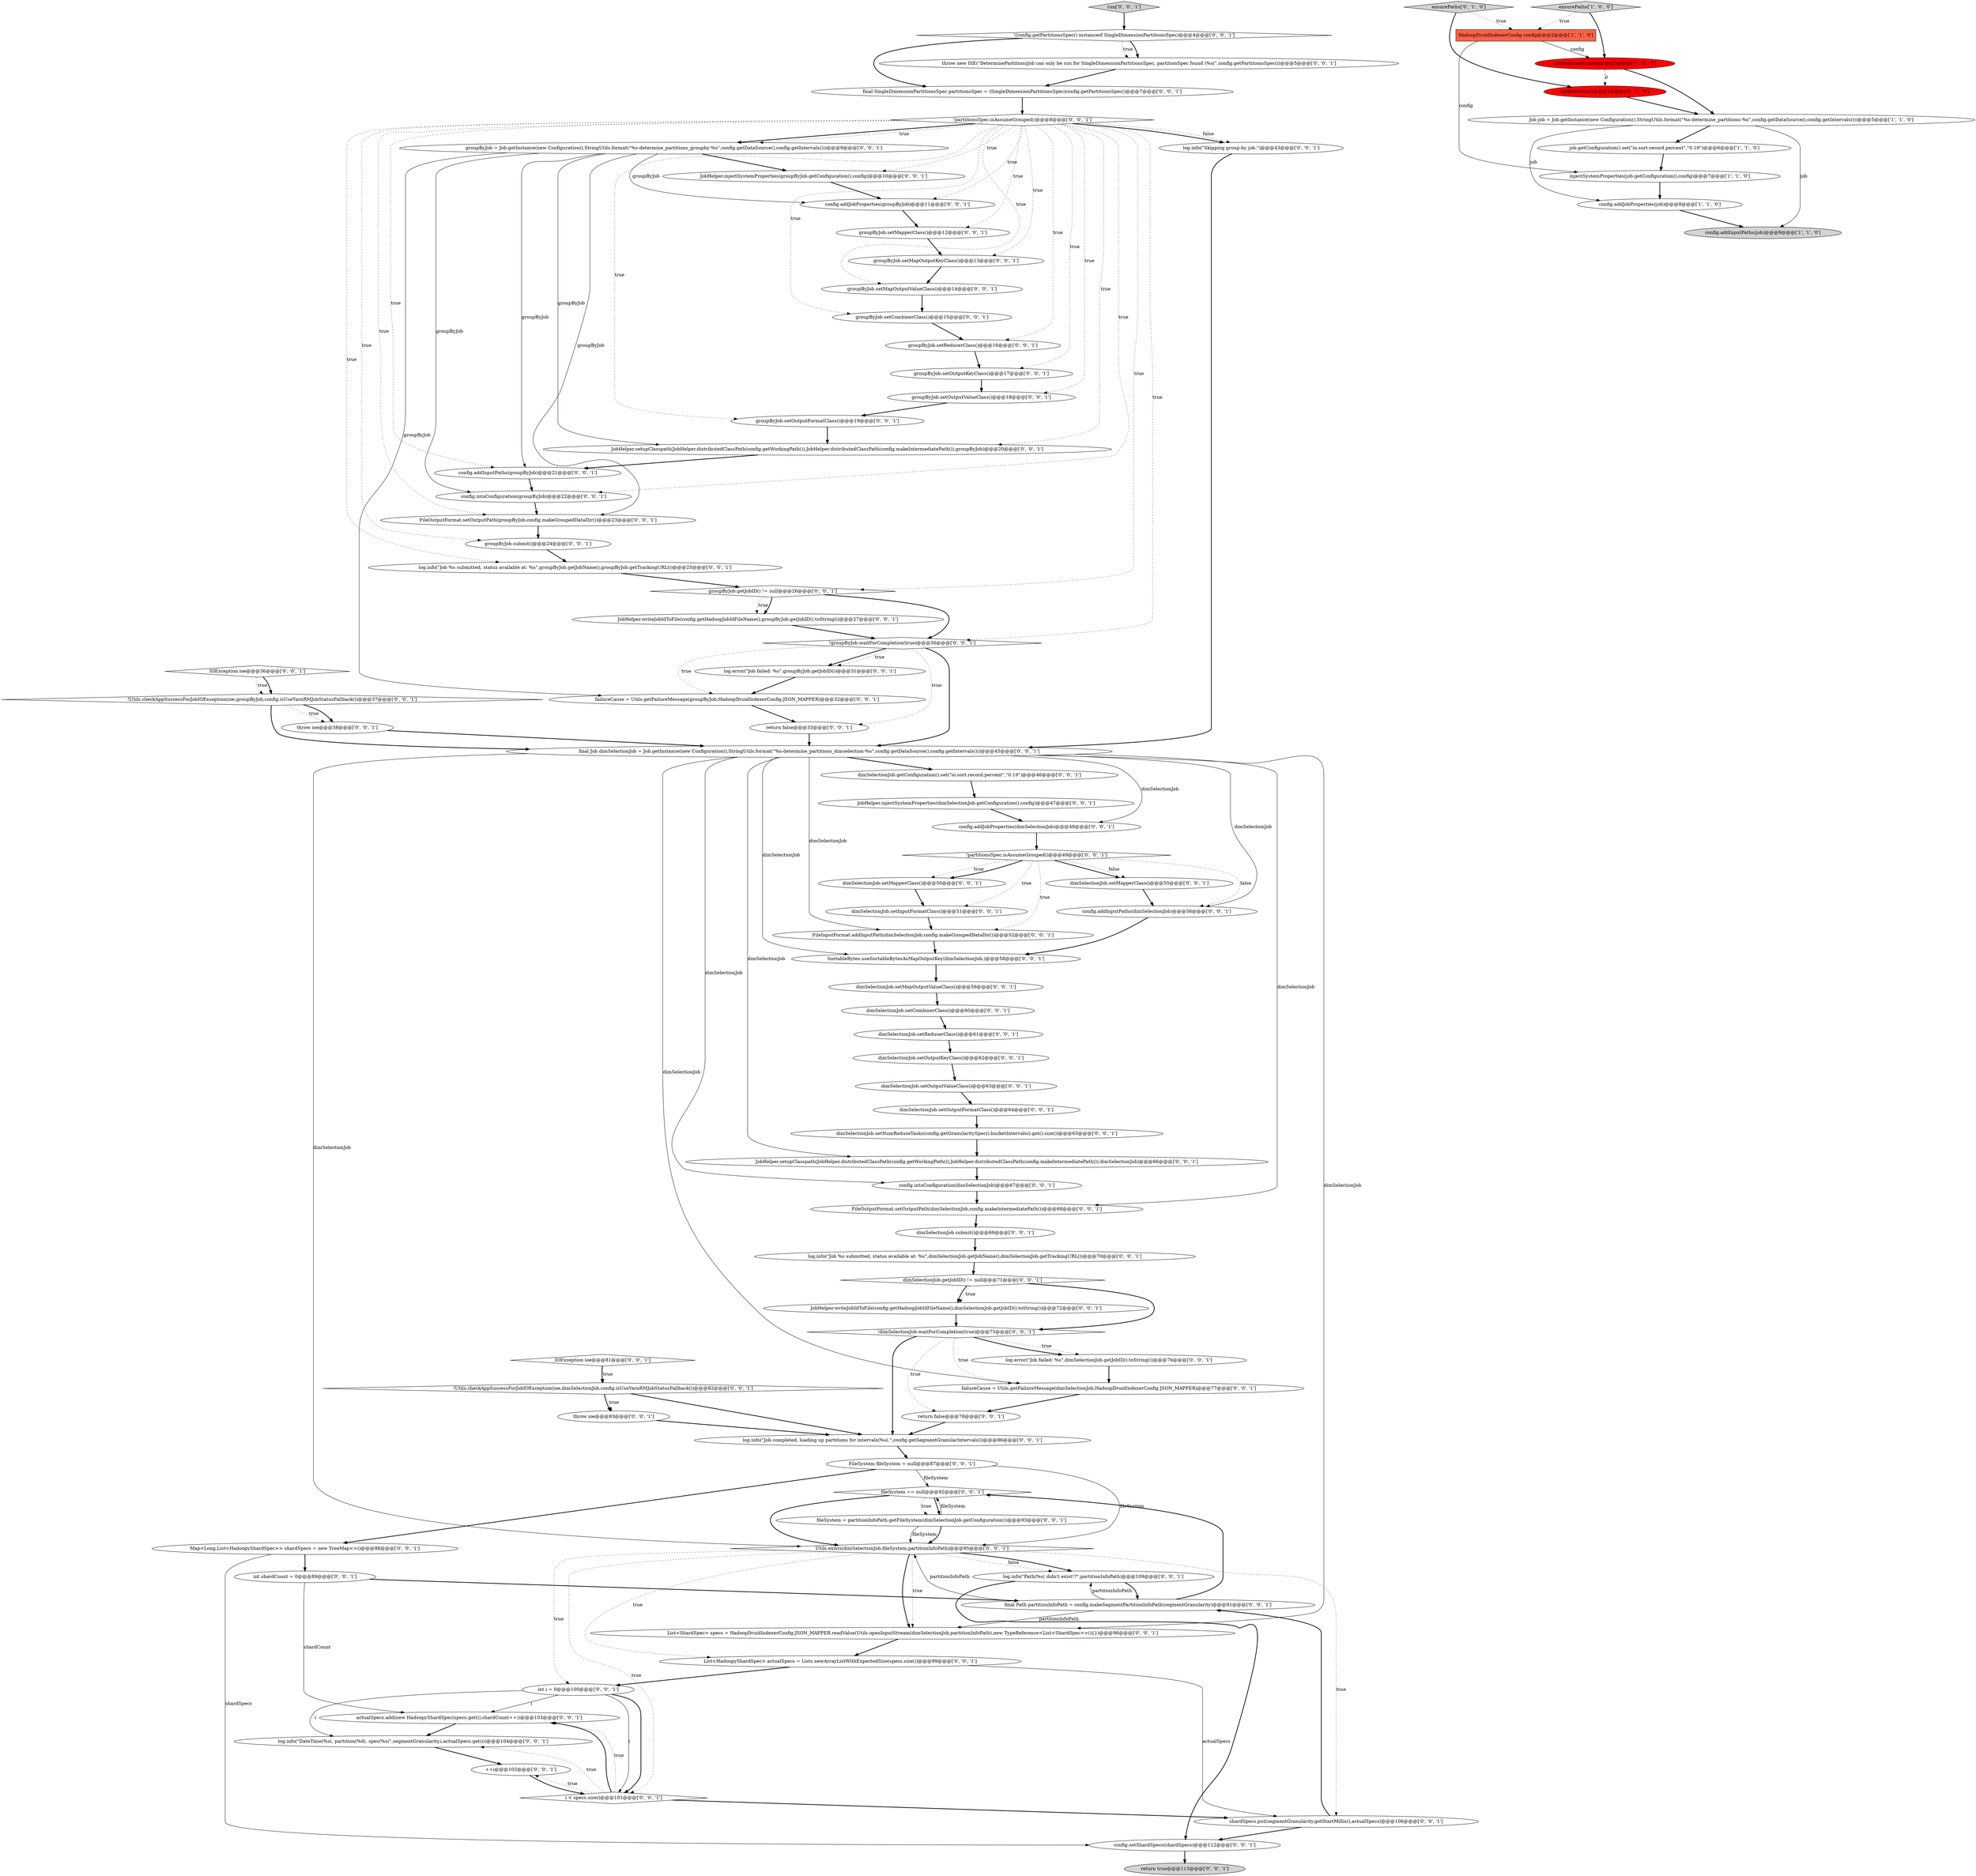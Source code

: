digraph {
25 [style = filled, label = "dimSelectionJob.setOutputFormatClass()@@@64@@@['0', '0', '1']", fillcolor = white, shape = ellipse image = "AAA0AAABBB3BBB"];
65 [style = filled, label = "dimSelectionJob.setOutputValueClass()@@@63@@@['0', '0', '1']", fillcolor = white, shape = ellipse image = "AAA0AAABBB3BBB"];
32 [style = filled, label = "config.setShardSpecs(shardSpecs)@@@112@@@['0', '0', '1']", fillcolor = white, shape = ellipse image = "AAA0AAABBB3BBB"];
14 [style = filled, label = "groupByJob.submit()@@@24@@@['0', '0', '1']", fillcolor = white, shape = ellipse image = "AAA0AAABBB3BBB"];
56 [style = filled, label = "fileSystem == null@@@92@@@['0', '0', '1']", fillcolor = white, shape = diamond image = "AAA0AAABBB3BBB"];
0 [style = filled, label = "authenticate(config)@@@3@@@['1', '0', '0']", fillcolor = red, shape = ellipse image = "AAA1AAABBB1BBB"];
70 [style = filled, label = "dimSelectionJob.setOutputKeyClass()@@@62@@@['0', '0', '1']", fillcolor = white, shape = ellipse image = "AAA0AAABBB3BBB"];
54 [style = filled, label = "dimSelectionJob.getJobID() != null@@@71@@@['0', '0', '1']", fillcolor = white, shape = diamond image = "AAA0AAABBB3BBB"];
8 [style = filled, label = "authenticate()@@@3@@@['0', '1', '0']", fillcolor = red, shape = ellipse image = "AAA1AAABBB2BBB"];
84 [style = filled, label = "int shardCount = 0@@@89@@@['0', '0', '1']", fillcolor = white, shape = ellipse image = "AAA0AAABBB3BBB"];
27 [style = filled, label = "return true@@@113@@@['0', '0', '1']", fillcolor = lightgray, shape = ellipse image = "AAA0AAABBB3BBB"];
52 [style = filled, label = "dimSelectionJob.getConfiguration().set(\"io.sort.record.percent\",\"0.19\")@@@46@@@['0', '0', '1']", fillcolor = white, shape = ellipse image = "AAA0AAABBB3BBB"];
90 [style = filled, label = "JobHelper.writeJobIdToFile(config.getHadoopJobIdFileName(),dimSelectionJob.getJobID().toString())@@@72@@@['0', '0', '1']", fillcolor = white, shape = ellipse image = "AAA0AAABBB3BBB"];
16 [style = filled, label = "log.info(\"Path(%s( didn't exist!?\",partitionInfoPath)@@@109@@@['0', '0', '1']", fillcolor = white, shape = ellipse image = "AAA0AAABBB3BBB"];
49 [style = filled, label = "failureCause = Utils.getFailureMessage(groupByJob,HadoopDruidIndexerConfig.JSON_MAPPER)@@@32@@@['0', '0', '1']", fillcolor = white, shape = ellipse image = "AAA0AAABBB3BBB"];
78 [style = filled, label = "dimSelectionJob.setMapperClass()@@@55@@@['0', '0', '1']", fillcolor = white, shape = ellipse image = "AAA0AAABBB3BBB"];
69 [style = filled, label = "throw ioe@@@38@@@['0', '0', '1']", fillcolor = white, shape = ellipse image = "AAA0AAABBB3BBB"];
5 [style = filled, label = "HadoopDruidIndexerConfig config@@@2@@@['1', '1', '0']", fillcolor = tomato, shape = box image = "AAA0AAABBB1BBB"];
67 [style = filled, label = "config.addInputPaths(groupByJob)@@@21@@@['0', '0', '1']", fillcolor = white, shape = ellipse image = "AAA0AAABBB3BBB"];
85 [style = filled, label = "groupByJob = Job.getInstance(new Configuration(),StringUtils.format(\"%s-determine_partitions_groupby-%s\",config.getDataSource(),config.getIntervals()))@@@9@@@['0', '0', '1']", fillcolor = white, shape = ellipse image = "AAA0AAABBB3BBB"];
29 [style = filled, label = "shardSpecs.put(segmentGranularity.getStartMillis(),actualSpecs)@@@106@@@['0', '0', '1']", fillcolor = white, shape = ellipse image = "AAA0AAABBB3BBB"];
64 [style = filled, label = "JobHelper.injectSystemProperties(dimSelectionJob.getConfiguration(),config)@@@47@@@['0', '0', '1']", fillcolor = white, shape = ellipse image = "AAA0AAABBB3BBB"];
18 [style = filled, label = "config.intoConfiguration(groupByJob)@@@22@@@['0', '0', '1']", fillcolor = white, shape = ellipse image = "AAA0AAABBB3BBB"];
66 [style = filled, label = "List<HadoopyShardSpec> actualSpecs = Lists.newArrayListWithExpectedSize(specs.size())@@@99@@@['0', '0', '1']", fillcolor = white, shape = ellipse image = "AAA0AAABBB3BBB"];
26 [style = filled, label = "config.addInputPaths(dimSelectionJob)@@@56@@@['0', '0', '1']", fillcolor = white, shape = ellipse image = "AAA0AAABBB3BBB"];
31 [style = filled, label = "JobHelper.setupClasspath(JobHelper.distributedClassPath(config.getWorkingPath()),JobHelper.distributedClassPath(config.makeIntermediatePath()),dimSelectionJob)@@@66@@@['0', '0', '1']", fillcolor = white, shape = ellipse image = "AAA0AAABBB3BBB"];
46 [style = filled, label = "return false@@@33@@@['0', '0', '1']", fillcolor = white, shape = ellipse image = "AAA0AAABBB3BBB"];
92 [style = filled, label = "FileOutputFormat.setOutputPath(dimSelectionJob,config.makeIntermediatePath())@@@68@@@['0', '0', '1']", fillcolor = white, shape = ellipse image = "AAA0AAABBB3BBB"];
72 [style = filled, label = "!Utils.checkAppSuccessForJobIOException(ioe,dimSelectionJob,config.isUseYarnRMJobStatusFallback())@@@82@@@['0', '0', '1']", fillcolor = white, shape = diamond image = "AAA0AAABBB3BBB"];
75 [style = filled, label = "dimSelectionJob.setMapOutputValueClass()@@@59@@@['0', '0', '1']", fillcolor = white, shape = ellipse image = "AAA0AAABBB3BBB"];
7 [style = filled, label = "Job job = Job.getInstance(new Configuration(),StringUtils.format(\"%s-determine_partitions-%s\",config.getDataSource(),config.getIntervals()))@@@5@@@['1', '1', '0']", fillcolor = white, shape = ellipse image = "AAA0AAABBB1BBB"];
30 [style = filled, label = "FileSystem fileSystem = null@@@87@@@['0', '0', '1']", fillcolor = white, shape = ellipse image = "AAA0AAABBB3BBB"];
59 [style = filled, label = "actualSpecs.add(new HadoopyShardSpec(specs.get(i),shardCount++))@@@103@@@['0', '0', '1']", fillcolor = white, shape = ellipse image = "AAA0AAABBB3BBB"];
53 [style = filled, label = "groupByJob.setReducerClass()@@@16@@@['0', '0', '1']", fillcolor = white, shape = ellipse image = "AAA0AAABBB3BBB"];
79 [style = filled, label = "dimSelectionJob.setCombinerClass()@@@60@@@['0', '0', '1']", fillcolor = white, shape = ellipse image = "AAA0AAABBB3BBB"];
62 [style = filled, label = "!(config.getPartitionsSpec() instanceof SingleDimensionPartitionsSpec)@@@4@@@['0', '0', '1']", fillcolor = white, shape = diamond image = "AAA0AAABBB3BBB"];
50 [style = filled, label = "SortableBytes.useSortableBytesAsMapOutputKey(dimSelectionJob,)@@@58@@@['0', '0', '1']", fillcolor = white, shape = ellipse image = "AAA0AAABBB3BBB"];
73 [style = filled, label = "FileOutputFormat.setOutputPath(groupByJob,config.makeGroupedDataDir())@@@23@@@['0', '0', '1']", fillcolor = white, shape = ellipse image = "AAA0AAABBB3BBB"];
42 [style = filled, label = "Utils.exists(dimSelectionJob,fileSystem,partitionInfoPath)@@@95@@@['0', '0', '1']", fillcolor = white, shape = diamond image = "AAA0AAABBB3BBB"];
11 [style = filled, label = "config.addJobProperties(groupByJob)@@@11@@@['0', '0', '1']", fillcolor = white, shape = ellipse image = "AAA0AAABBB3BBB"];
76 [style = filled, label = "dimSelectionJob.setNumReduceTasks(config.getGranularitySpec().bucketIntervals().get().size())@@@65@@@['0', '0', '1']", fillcolor = white, shape = ellipse image = "AAA0AAABBB3BBB"];
28 [style = filled, label = "!partitionsSpec.isAssumeGrouped()@@@49@@@['0', '0', '1']", fillcolor = white, shape = diamond image = "AAA0AAABBB3BBB"];
88 [style = filled, label = "groupByJob.setCombinerClass()@@@15@@@['0', '0', '1']", fillcolor = white, shape = ellipse image = "AAA0AAABBB3BBB"];
71 [style = filled, label = "List<ShardSpec> specs = HadoopDruidIndexerConfig.JSON_MAPPER.readValue(Utils.openInputStream(dimSelectionJob,partitionInfoPath),new TypeReference<List<ShardSpec>>(){})@@@96@@@['0', '0', '1']", fillcolor = white, shape = ellipse image = "AAA0AAABBB3BBB"];
83 [style = filled, label = "dimSelectionJob.setReducerClass()@@@61@@@['0', '0', '1']", fillcolor = white, shape = ellipse image = "AAA0AAABBB3BBB"];
20 [style = filled, label = "final Job dimSelectionJob = Job.getInstance(new Configuration(),StringUtils.format(\"%s-determine_partitions_dimselection-%s\",config.getDataSource(),config.getIntervals()))@@@45@@@['0', '0', '1']", fillcolor = white, shape = ellipse image = "AAA0AAABBB3BBB"];
48 [style = filled, label = "return false@@@78@@@['0', '0', '1']", fillcolor = white, shape = ellipse image = "AAA0AAABBB3BBB"];
1 [style = filled, label = "ensurePaths['1', '0', '0']", fillcolor = lightgray, shape = diamond image = "AAA0AAABBB1BBB"];
10 [style = filled, label = "throw new ISE(\"DeterminePartitionsJob can only be run for SingleDimensionPartitionsSpec, partitionSpec found (%s(\",config.getPartitionsSpec())@@@5@@@['0', '0', '1']", fillcolor = white, shape = ellipse image = "AAA0AAABBB3BBB"];
51 [style = filled, label = "groupByJob.setMapOutputKeyClass()@@@13@@@['0', '0', '1']", fillcolor = white, shape = ellipse image = "AAA0AAABBB3BBB"];
36 [style = filled, label = "failureCause = Utils.getFailureMessage(dimSelectionJob,HadoopDruidIndexerConfig.JSON_MAPPER)@@@77@@@['0', '0', '1']", fillcolor = white, shape = ellipse image = "AAA0AAABBB3BBB"];
68 [style = filled, label = "log.info(\"Job %s submitted, status available at: %s\",dimSelectionJob.getJobName(),dimSelectionJob.getTrackingURL())@@@70@@@['0', '0', '1']", fillcolor = white, shape = ellipse image = "AAA0AAABBB3BBB"];
9 [style = filled, label = "ensurePaths['0', '1', '0']", fillcolor = lightgray, shape = diamond image = "AAA0AAABBB2BBB"];
17 [style = filled, label = "log.info(\"Job %s submitted, status available at: %s\",groupByJob.getJobName(),groupByJob.getTrackingURL())@@@25@@@['0', '0', '1']", fillcolor = white, shape = ellipse image = "AAA0AAABBB3BBB"];
39 [style = filled, label = "config.addJobProperties(dimSelectionJob)@@@48@@@['0', '0', '1']", fillcolor = white, shape = ellipse image = "AAA0AAABBB3BBB"];
12 [style = filled, label = "JobHelper.writeJobIdToFile(config.getHadoopJobIdFileName(),groupByJob.getJobID().toString())@@@27@@@['0', '0', '1']", fillcolor = white, shape = ellipse image = "AAA0AAABBB3BBB"];
55 [style = filled, label = "IOException ioe@@@81@@@['0', '0', '1']", fillcolor = white, shape = diamond image = "AAA0AAABBB3BBB"];
91 [style = filled, label = "++i@@@102@@@['0', '0', '1']", fillcolor = white, shape = ellipse image = "AAA0AAABBB3BBB"];
81 [style = filled, label = "groupByJob.setMapperClass()@@@12@@@['0', '0', '1']", fillcolor = white, shape = ellipse image = "AAA0AAABBB3BBB"];
21 [style = filled, label = "config.intoConfiguration(dimSelectionJob)@@@67@@@['0', '0', '1']", fillcolor = white, shape = ellipse image = "AAA0AAABBB3BBB"];
45 [style = filled, label = "int i = 0@@@100@@@['0', '0', '1']", fillcolor = white, shape = ellipse image = "AAA0AAABBB3BBB"];
3 [style = filled, label = "job.getConfiguration().set(\"io.sort.record.percent\",\"0.19\")@@@6@@@['1', '1', '0']", fillcolor = white, shape = ellipse image = "AAA0AAABBB1BBB"];
40 [style = filled, label = "dimSelectionJob.submit()@@@69@@@['0', '0', '1']", fillcolor = white, shape = ellipse image = "AAA0AAABBB3BBB"];
44 [style = filled, label = "run['0', '0', '1']", fillcolor = lightgray, shape = diamond image = "AAA0AAABBB3BBB"];
89 [style = filled, label = "final SingleDimensionPartitionsSpec partitionsSpec = (SingleDimensionPartitionsSpec)config.getPartitionsSpec()@@@7@@@['0', '0', '1']", fillcolor = white, shape = ellipse image = "AAA0AAABBB3BBB"];
43 [style = filled, label = "final Path partitionInfoPath = config.makeSegmentPartitionInfoPath(segmentGranularity)@@@91@@@['0', '0', '1']", fillcolor = white, shape = ellipse image = "AAA0AAABBB3BBB"];
23 [style = filled, label = "throw ioe@@@83@@@['0', '0', '1']", fillcolor = white, shape = ellipse image = "AAA0AAABBB3BBB"];
6 [style = filled, label = "config.addJobProperties(job)@@@8@@@['1', '1', '0']", fillcolor = white, shape = ellipse image = "AAA0AAABBB1BBB"];
35 [style = filled, label = "log.info(\"DateTime(%s(, partition(%d(, spec(%s(\",segmentGranularity,i,actualSpecs.get(i))@@@104@@@['0', '0', '1']", fillcolor = white, shape = ellipse image = "AAA0AAABBB3BBB"];
80 [style = filled, label = "!Utils.checkAppSuccessForJobIOException(ioe,groupByJob,config.isUseYarnRMJobStatusFallback())@@@37@@@['0', '0', '1']", fillcolor = white, shape = diamond image = "AAA0AAABBB3BBB"];
77 [style = filled, label = "groupByJob.setMapOutputValueClass()@@@14@@@['0', '0', '1']", fillcolor = white, shape = ellipse image = "AAA0AAABBB3BBB"];
19 [style = filled, label = "fileSystem = partitionInfoPath.getFileSystem(dimSelectionJob.getConfiguration())@@@93@@@['0', '0', '1']", fillcolor = white, shape = ellipse image = "AAA0AAABBB3BBB"];
61 [style = filled, label = "Map<Long,List<HadoopyShardSpec>> shardSpecs = new TreeMap<>()@@@88@@@['0', '0', '1']", fillcolor = white, shape = ellipse image = "AAA0AAABBB3BBB"];
63 [style = filled, label = "log.error(\"Job failed: %s\",groupByJob.getJobID())@@@31@@@['0', '0', '1']", fillcolor = white, shape = ellipse image = "AAA0AAABBB3BBB"];
58 [style = filled, label = "log.info(\"Job completed, loading up partitions for intervals(%s(.\",config.getSegmentGranularIntervals())@@@86@@@['0', '0', '1']", fillcolor = white, shape = ellipse image = "AAA0AAABBB3BBB"];
13 [style = filled, label = "!partitionsSpec.isAssumeGrouped()@@@8@@@['0', '0', '1']", fillcolor = white, shape = diamond image = "AAA0AAABBB3BBB"];
41 [style = filled, label = "IOException ioe@@@36@@@['0', '0', '1']", fillcolor = white, shape = diamond image = "AAA0AAABBB3BBB"];
74 [style = filled, label = "dimSelectionJob.setInputFormatClass()@@@51@@@['0', '0', '1']", fillcolor = white, shape = ellipse image = "AAA0AAABBB3BBB"];
60 [style = filled, label = "JobHelper.setupClasspath(JobHelper.distributedClassPath(config.getWorkingPath()),JobHelper.distributedClassPath(config.makeIntermediatePath()),groupByJob)@@@20@@@['0', '0', '1']", fillcolor = white, shape = ellipse image = "AAA0AAABBB3BBB"];
82 [style = filled, label = "log.error(\"Job failed: %s\",dimSelectionJob.getJobID().toString())@@@76@@@['0', '0', '1']", fillcolor = white, shape = ellipse image = "AAA0AAABBB3BBB"];
2 [style = filled, label = "config.addInputPaths(job)@@@9@@@['1', '1', '0']", fillcolor = lightgray, shape = ellipse image = "AAA0AAABBB1BBB"];
34 [style = filled, label = "dimSelectionJob.setMapperClass()@@@50@@@['0', '0', '1']", fillcolor = white, shape = ellipse image = "AAA0AAABBB3BBB"];
33 [style = filled, label = "JobHelper.injectSystemProperties(groupByJob.getConfiguration(),config)@@@10@@@['0', '0', '1']", fillcolor = white, shape = ellipse image = "AAA0AAABBB3BBB"];
37 [style = filled, label = "groupByJob.setOutputValueClass()@@@18@@@['0', '0', '1']", fillcolor = white, shape = ellipse image = "AAA0AAABBB3BBB"];
47 [style = filled, label = "groupByJob.setOutputFormatClass()@@@19@@@['0', '0', '1']", fillcolor = white, shape = ellipse image = "AAA0AAABBB3BBB"];
15 [style = filled, label = "groupByJob.getJobID() != null@@@26@@@['0', '0', '1']", fillcolor = white, shape = diamond image = "AAA0AAABBB3BBB"];
24 [style = filled, label = "FileInputFormat.addInputPath(dimSelectionJob,config.makeGroupedDataDir())@@@52@@@['0', '0', '1']", fillcolor = white, shape = ellipse image = "AAA0AAABBB3BBB"];
4 [style = filled, label = "injectSystemProperties(job.getConfiguration(),config)@@@7@@@['1', '1', '0']", fillcolor = white, shape = ellipse image = "AAA0AAABBB1BBB"];
22 [style = filled, label = "groupByJob.setOutputKeyClass()@@@17@@@['0', '0', '1']", fillcolor = white, shape = ellipse image = "AAA0AAABBB3BBB"];
57 [style = filled, label = "!dimSelectionJob.waitForCompletion(true)@@@75@@@['0', '0', '1']", fillcolor = white, shape = diamond image = "AAA0AAABBB3BBB"];
86 [style = filled, label = "log.info(\"Skipping group-by job.\")@@@43@@@['0', '0', '1']", fillcolor = white, shape = ellipse image = "AAA0AAABBB3BBB"];
87 [style = filled, label = "!groupByJob.waitForCompletion(true)@@@30@@@['0', '0', '1']", fillcolor = white, shape = diamond image = "AAA0AAABBB3BBB"];
38 [style = filled, label = "i < specs.size()@@@101@@@['0', '0', '1']", fillcolor = white, shape = diamond image = "AAA0AAABBB3BBB"];
7->2 [style = solid, label="job"];
42->71 [style = bold, label=""];
55->72 [style = bold, label=""];
52->64 [style = bold, label=""];
80->69 [style = dotted, label="true"];
77->88 [style = bold, label=""];
41->80 [style = dotted, label="true"];
85->18 [style = solid, label="groupByJob"];
13->51 [style = dotted, label="true"];
22->37 [style = bold, label=""];
87->49 [style = dotted, label="true"];
70->65 [style = bold, label=""];
54->57 [style = bold, label=""];
58->30 [style = bold, label=""];
13->60 [style = dotted, label="true"];
10->89 [style = bold, label=""];
20->24 [style = solid, label="dimSelectionJob"];
14->17 [style = bold, label=""];
19->42 [style = solid, label="fileSystem"];
15->87 [style = bold, label=""];
31->21 [style = bold, label=""];
57->58 [style = bold, label=""];
43->71 [style = solid, label="partitionInfoPath"];
3->4 [style = bold, label=""];
13->67 [style = dotted, label="true"];
13->85 [style = bold, label=""];
33->11 [style = bold, label=""];
45->59 [style = solid, label="i"];
55->72 [style = dotted, label="true"];
41->80 [style = bold, label=""];
45->38 [style = bold, label=""];
5->4 [style = solid, label="config"];
56->19 [style = dotted, label="true"];
16->43 [style = bold, label=""];
29->43 [style = bold, label=""];
57->48 [style = dotted, label="true"];
42->38 [style = dotted, label="true"];
85->67 [style = solid, label="groupByJob"];
13->86 [style = bold, label=""];
13->37 [style = dotted, label="true"];
13->15 [style = dotted, label="true"];
61->32 [style = solid, label="shardSpecs"];
47->60 [style = bold, label=""];
42->16 [style = dotted, label="false"];
28->26 [style = dotted, label="false"];
66->45 [style = bold, label=""];
30->56 [style = solid, label="fileSystem"];
79->83 [style = bold, label=""];
19->42 [style = bold, label=""];
13->17 [style = dotted, label="true"];
72->23 [style = dotted, label="true"];
13->81 [style = dotted, label="true"];
80->20 [style = bold, label=""];
67->18 [style = bold, label=""];
50->75 [style = bold, label=""];
57->36 [style = dotted, label="true"];
25->76 [style = bold, label=""];
62->89 [style = bold, label=""];
13->77 [style = dotted, label="true"];
92->40 [style = bold, label=""];
81->51 [style = bold, label=""];
16->32 [style = bold, label=""];
1->0 [style = bold, label=""];
20->52 [style = bold, label=""];
9->8 [style = bold, label=""];
20->92 [style = solid, label="dimSelectionJob"];
69->20 [style = bold, label=""];
34->74 [style = bold, label=""];
90->57 [style = bold, label=""];
0->7 [style = bold, label=""];
6->2 [style = bold, label=""];
87->63 [style = bold, label=""];
28->78 [style = bold, label=""];
28->24 [style = dotted, label="true"];
13->22 [style = dotted, label="true"];
30->42 [style = solid, label="fileSystem"];
13->73 [style = dotted, label="true"];
49->46 [style = bold, label=""];
29->32 [style = bold, label=""];
59->35 [style = bold, label=""];
76->31 [style = bold, label=""];
17->15 [style = bold, label=""];
66->29 [style = solid, label="actualSpecs"];
57->82 [style = dotted, label="true"];
15->12 [style = dotted, label="true"];
46->20 [style = bold, label=""];
15->12 [style = bold, label=""];
78->26 [style = bold, label=""];
75->79 [style = bold, label=""];
87->46 [style = dotted, label="true"];
42->45 [style = dotted, label="true"];
28->34 [style = dotted, label="true"];
18->73 [style = bold, label=""];
65->25 [style = bold, label=""];
37->47 [style = bold, label=""];
72->23 [style = bold, label=""];
38->59 [style = bold, label=""];
23->58 [style = bold, label=""];
86->20 [style = bold, label=""];
48->58 [style = bold, label=""];
87->20 [style = bold, label=""];
82->36 [style = bold, label=""];
13->18 [style = dotted, label="true"];
44->62 [style = bold, label=""];
74->24 [style = bold, label=""];
20->36 [style = solid, label="dimSelectionJob"];
51->77 [style = bold, label=""];
35->91 [style = bold, label=""];
84->43 [style = bold, label=""];
13->53 [style = dotted, label="true"];
42->16 [style = bold, label=""];
32->27 [style = bold, label=""];
87->63 [style = dotted, label="true"];
42->71 [style = dotted, label="true"];
83->70 [style = bold, label=""];
54->90 [style = dotted, label="true"];
45->35 [style = solid, label="i"];
38->91 [style = dotted, label="true"];
13->33 [style = dotted, label="true"];
54->90 [style = bold, label=""];
85->11 [style = solid, label="groupByJob"];
73->14 [style = bold, label=""];
85->60 [style = solid, label="groupByJob"];
40->68 [style = bold, label=""];
13->11 [style = dotted, label="true"];
85->33 [style = bold, label=""];
20->21 [style = solid, label="dimSelectionJob"];
57->82 [style = bold, label=""];
13->14 [style = dotted, label="true"];
12->87 [style = bold, label=""];
20->71 [style = solid, label="dimSelectionJob"];
42->29 [style = dotted, label="true"];
71->66 [style = bold, label=""];
24->50 [style = bold, label=""];
20->26 [style = solid, label="dimSelectionJob"];
88->53 [style = bold, label=""];
42->66 [style = dotted, label="true"];
9->5 [style = dotted, label="true"];
21->92 [style = bold, label=""];
28->78 [style = dotted, label="false"];
89->13 [style = bold, label=""];
61->84 [style = bold, label=""];
28->34 [style = bold, label=""];
30->61 [style = bold, label=""];
20->31 [style = solid, label="dimSelectionJob"];
4->6 [style = bold, label=""];
43->42 [style = solid, label="partitionInfoPath"];
38->29 [style = bold, label=""];
63->49 [style = bold, label=""];
20->39 [style = solid, label="dimSelectionJob"];
38->59 [style = dotted, label="true"];
62->10 [style = bold, label=""];
13->88 [style = dotted, label="true"];
53->22 [style = bold, label=""];
85->73 [style = solid, label="groupByJob"];
91->38 [style = bold, label=""];
64->39 [style = bold, label=""];
39->28 [style = bold, label=""];
7->3 [style = bold, label=""];
19->56 [style = solid, label="fileSystem"];
8->7 [style = bold, label=""];
56->42 [style = bold, label=""];
13->87 [style = dotted, label="true"];
5->0 [style = solid, label="config"];
20->50 [style = solid, label="dimSelectionJob"];
60->67 [style = bold, label=""];
7->6 [style = solid, label="job"];
45->38 [style = solid, label="i"];
26->50 [style = bold, label=""];
38->35 [style = dotted, label="true"];
72->58 [style = bold, label=""];
13->86 [style = dotted, label="false"];
36->48 [style = bold, label=""];
62->10 [style = dotted, label="true"];
85->49 [style = solid, label="groupByJob"];
56->19 [style = bold, label=""];
80->69 [style = bold, label=""];
0->8 [style = dashed, label="0"];
11->81 [style = bold, label=""];
13->47 [style = dotted, label="true"];
43->16 [style = solid, label="partitionInfoPath"];
28->74 [style = dotted, label="true"];
68->54 [style = bold, label=""];
1->5 [style = dotted, label="true"];
43->56 [style = bold, label=""];
84->59 [style = solid, label="shardCount"];
13->85 [style = dotted, label="true"];
20->42 [style = solid, label="dimSelectionJob"];
}
